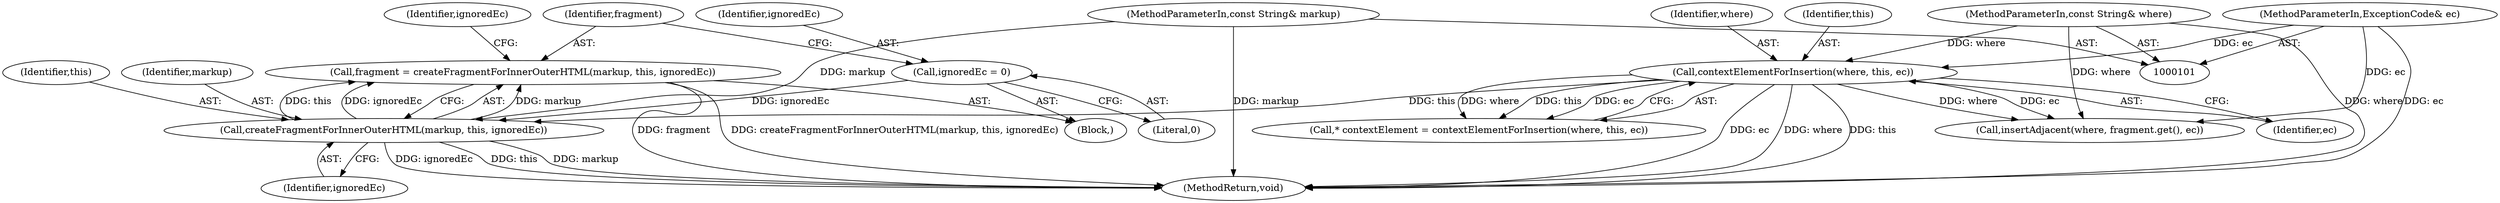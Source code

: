 digraph "0_Chrome_73edae623529f04c668268de49d00324b96166a2_5@API" {
"1000122" [label="(Call,fragment = createFragmentForInnerOuterHTML(markup, this, ignoredEc))"];
"1000124" [label="(Call,createFragmentForInnerOuterHTML(markup, this, ignoredEc))"];
"1000103" [label="(MethodParameterIn,const String& markup)"];
"1000109" [label="(Call,contextElementForInsertion(where, this, ec))"];
"1000102" [label="(MethodParameterIn,const String& where)"];
"1000104" [label="(MethodParameterIn,ExceptionCode& ec)"];
"1000118" [label="(Call,ignoredEc = 0)"];
"1000123" [label="(Identifier,fragment)"];
"1000127" [label="(Identifier,ignoredEc)"];
"1000112" [label="(Identifier,ec)"];
"1000107" [label="(Call,* contextElement = contextElementForInsertion(where, this, ec))"];
"1000129" [label="(Identifier,ignoredEc)"];
"1000126" [label="(Identifier,this)"];
"1000124" [label="(Call,createFragmentForInnerOuterHTML(markup, this, ignoredEc))"];
"1000125" [label="(Identifier,markup)"];
"1000109" [label="(Call,contextElementForInsertion(where, this, ec))"];
"1000105" [label="(Block,)"];
"1000110" [label="(Identifier,where)"];
"1000102" [label="(MethodParameterIn,const String& where)"];
"1000119" [label="(Identifier,ignoredEc)"];
"1000111" [label="(Identifier,this)"];
"1000135" [label="(MethodReturn,void)"];
"1000118" [label="(Call,ignoredEc = 0)"];
"1000104" [label="(MethodParameterIn,ExceptionCode& ec)"];
"1000120" [label="(Literal,0)"];
"1000122" [label="(Call,fragment = createFragmentForInnerOuterHTML(markup, this, ignoredEc))"];
"1000103" [label="(MethodParameterIn,const String& markup)"];
"1000131" [label="(Call,insertAdjacent(where, fragment.get(), ec))"];
"1000122" -> "1000105"  [label="AST: "];
"1000122" -> "1000124"  [label="CFG: "];
"1000123" -> "1000122"  [label="AST: "];
"1000124" -> "1000122"  [label="AST: "];
"1000129" -> "1000122"  [label="CFG: "];
"1000122" -> "1000135"  [label="DDG: fragment"];
"1000122" -> "1000135"  [label="DDG: createFragmentForInnerOuterHTML(markup, this, ignoredEc)"];
"1000124" -> "1000122"  [label="DDG: markup"];
"1000124" -> "1000122"  [label="DDG: this"];
"1000124" -> "1000122"  [label="DDG: ignoredEc"];
"1000124" -> "1000127"  [label="CFG: "];
"1000125" -> "1000124"  [label="AST: "];
"1000126" -> "1000124"  [label="AST: "];
"1000127" -> "1000124"  [label="AST: "];
"1000124" -> "1000135"  [label="DDG: this"];
"1000124" -> "1000135"  [label="DDG: markup"];
"1000124" -> "1000135"  [label="DDG: ignoredEc"];
"1000103" -> "1000124"  [label="DDG: markup"];
"1000109" -> "1000124"  [label="DDG: this"];
"1000118" -> "1000124"  [label="DDG: ignoredEc"];
"1000103" -> "1000101"  [label="AST: "];
"1000103" -> "1000135"  [label="DDG: markup"];
"1000109" -> "1000107"  [label="AST: "];
"1000109" -> "1000112"  [label="CFG: "];
"1000110" -> "1000109"  [label="AST: "];
"1000111" -> "1000109"  [label="AST: "];
"1000112" -> "1000109"  [label="AST: "];
"1000107" -> "1000109"  [label="CFG: "];
"1000109" -> "1000135"  [label="DDG: where"];
"1000109" -> "1000135"  [label="DDG: this"];
"1000109" -> "1000135"  [label="DDG: ec"];
"1000109" -> "1000107"  [label="DDG: where"];
"1000109" -> "1000107"  [label="DDG: this"];
"1000109" -> "1000107"  [label="DDG: ec"];
"1000102" -> "1000109"  [label="DDG: where"];
"1000104" -> "1000109"  [label="DDG: ec"];
"1000109" -> "1000131"  [label="DDG: where"];
"1000109" -> "1000131"  [label="DDG: ec"];
"1000102" -> "1000101"  [label="AST: "];
"1000102" -> "1000135"  [label="DDG: where"];
"1000102" -> "1000131"  [label="DDG: where"];
"1000104" -> "1000101"  [label="AST: "];
"1000104" -> "1000135"  [label="DDG: ec"];
"1000104" -> "1000131"  [label="DDG: ec"];
"1000118" -> "1000105"  [label="AST: "];
"1000118" -> "1000120"  [label="CFG: "];
"1000119" -> "1000118"  [label="AST: "];
"1000120" -> "1000118"  [label="AST: "];
"1000123" -> "1000118"  [label="CFG: "];
}
